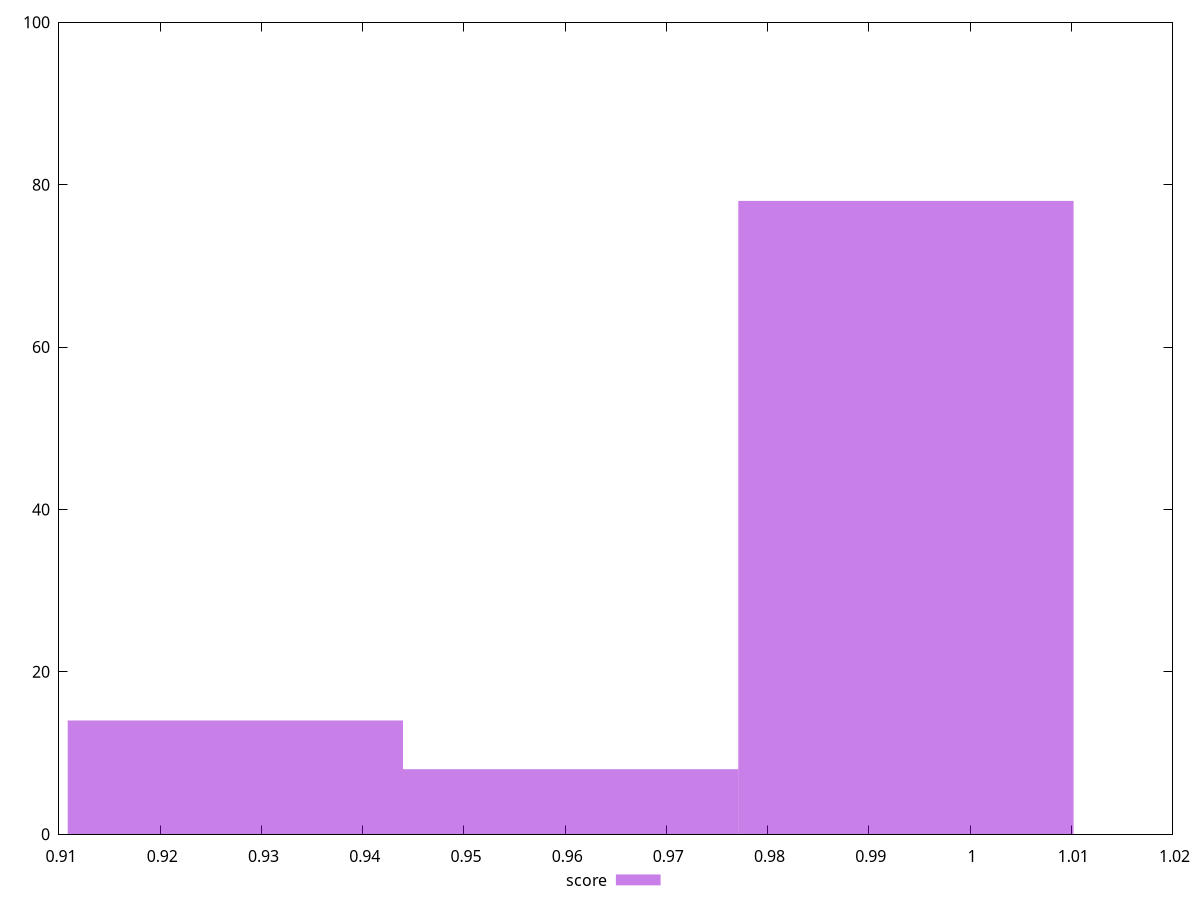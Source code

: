 reset
set terminal svg size 640, 490 enhanced background rgb 'white'
set output "report_00007_2020-12-11T15:55:29.892Z/first-contentful-paint/samples/pages+cached+noexternal+nofonts+nosvg+noimg/score/histogram.svg"

$score <<EOF
0.9936667145293644 78
0.9274222668940734 14
0.9605444907117189 8
EOF

set key outside below
set boxwidth 0.03312222381764548
set yrange [0:100]
set style fill transparent solid 0.5 noborder

plot \
  $score title "score" with boxes, \


reset